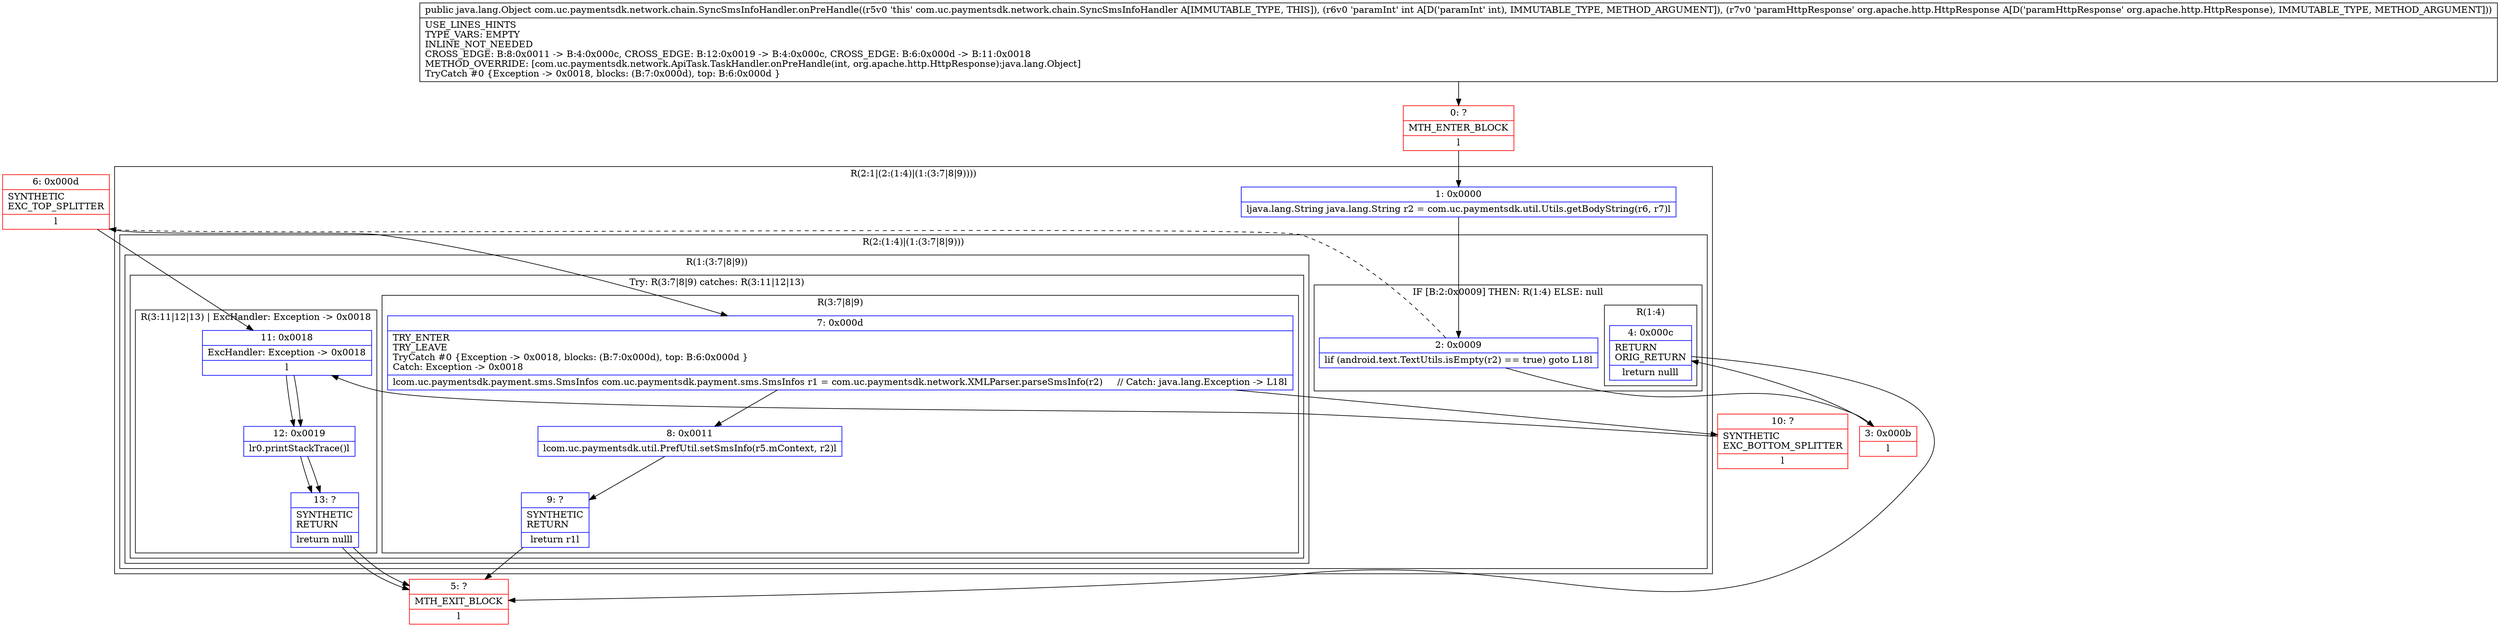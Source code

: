 digraph "CFG forcom.uc.paymentsdk.network.chain.SyncSmsInfoHandler.onPreHandle(ILorg\/apache\/http\/HttpResponse;)Ljava\/lang\/Object;" {
subgraph cluster_Region_1096305309 {
label = "R(2:1|(2:(1:4)|(1:(3:7|8|9))))";
node [shape=record,color=blue];
Node_1 [shape=record,label="{1\:\ 0x0000|ljava.lang.String java.lang.String r2 = com.uc.paymentsdk.util.Utils.getBodyString(r6, r7)l}"];
subgraph cluster_Region_198102845 {
label = "R(2:(1:4)|(1:(3:7|8|9)))";
node [shape=record,color=blue];
subgraph cluster_IfRegion_902118037 {
label = "IF [B:2:0x0009] THEN: R(1:4) ELSE: null";
node [shape=record,color=blue];
Node_2 [shape=record,label="{2\:\ 0x0009|lif (android.text.TextUtils.isEmpty(r2) == true) goto L18l}"];
subgraph cluster_Region_1568014921 {
label = "R(1:4)";
node [shape=record,color=blue];
Node_4 [shape=record,label="{4\:\ 0x000c|RETURN\lORIG_RETURN\l|lreturn nulll}"];
}
}
subgraph cluster_Region_952949085 {
label = "R(1:(3:7|8|9))";
node [shape=record,color=blue];
subgraph cluster_TryCatchRegion_257400296 {
label = "Try: R(3:7|8|9) catches: R(3:11|12|13)";
node [shape=record,color=blue];
subgraph cluster_Region_670191963 {
label = "R(3:7|8|9)";
node [shape=record,color=blue];
Node_7 [shape=record,label="{7\:\ 0x000d|TRY_ENTER\lTRY_LEAVE\lTryCatch #0 \{Exception \-\> 0x0018, blocks: (B:7:0x000d), top: B:6:0x000d \}\lCatch: Exception \-\> 0x0018\l|lcom.uc.paymentsdk.payment.sms.SmsInfos com.uc.paymentsdk.payment.sms.SmsInfos r1 = com.uc.paymentsdk.network.XMLParser.parseSmsInfo(r2)     \/\/ Catch: java.lang.Exception \-\> L18l}"];
Node_8 [shape=record,label="{8\:\ 0x0011|lcom.uc.paymentsdk.util.PrefUtil.setSmsInfo(r5.mContext, r2)l}"];
Node_9 [shape=record,label="{9\:\ ?|SYNTHETIC\lRETURN\l|lreturn r1l}"];
}
subgraph cluster_Region_1922894872 {
label = "R(3:11|12|13) | ExcHandler: Exception \-\> 0x0018\l";
node [shape=record,color=blue];
Node_11 [shape=record,label="{11\:\ 0x0018|ExcHandler: Exception \-\> 0x0018\l|l}"];
Node_12 [shape=record,label="{12\:\ 0x0019|lr0.printStackTrace()l}"];
Node_13 [shape=record,label="{13\:\ ?|SYNTHETIC\lRETURN\l|lreturn nulll}"];
}
}
}
}
}
subgraph cluster_Region_1922894872 {
label = "R(3:11|12|13) | ExcHandler: Exception \-\> 0x0018\l";
node [shape=record,color=blue];
Node_11 [shape=record,label="{11\:\ 0x0018|ExcHandler: Exception \-\> 0x0018\l|l}"];
Node_12 [shape=record,label="{12\:\ 0x0019|lr0.printStackTrace()l}"];
Node_13 [shape=record,label="{13\:\ ?|SYNTHETIC\lRETURN\l|lreturn nulll}"];
}
Node_0 [shape=record,color=red,label="{0\:\ ?|MTH_ENTER_BLOCK\l|l}"];
Node_3 [shape=record,color=red,label="{3\:\ 0x000b|l}"];
Node_5 [shape=record,color=red,label="{5\:\ ?|MTH_EXIT_BLOCK\l|l}"];
Node_6 [shape=record,color=red,label="{6\:\ 0x000d|SYNTHETIC\lEXC_TOP_SPLITTER\l|l}"];
Node_10 [shape=record,color=red,label="{10\:\ ?|SYNTHETIC\lEXC_BOTTOM_SPLITTER\l|l}"];
MethodNode[shape=record,label="{public java.lang.Object com.uc.paymentsdk.network.chain.SyncSmsInfoHandler.onPreHandle((r5v0 'this' com.uc.paymentsdk.network.chain.SyncSmsInfoHandler A[IMMUTABLE_TYPE, THIS]), (r6v0 'paramInt' int A[D('paramInt' int), IMMUTABLE_TYPE, METHOD_ARGUMENT]), (r7v0 'paramHttpResponse' org.apache.http.HttpResponse A[D('paramHttpResponse' org.apache.http.HttpResponse), IMMUTABLE_TYPE, METHOD_ARGUMENT]))  | USE_LINES_HINTS\lTYPE_VARS: EMPTY\lINLINE_NOT_NEEDED\lCROSS_EDGE: B:8:0x0011 \-\> B:4:0x000c, CROSS_EDGE: B:12:0x0019 \-\> B:4:0x000c, CROSS_EDGE: B:6:0x000d \-\> B:11:0x0018\lMETHOD_OVERRIDE: [com.uc.paymentsdk.network.ApiTask.TaskHandler.onPreHandle(int, org.apache.http.HttpResponse):java.lang.Object]\lTryCatch #0 \{Exception \-\> 0x0018, blocks: (B:7:0x000d), top: B:6:0x000d \}\l}"];
MethodNode -> Node_0;
Node_1 -> Node_2;
Node_2 -> Node_3;
Node_2 -> Node_6[style=dashed];
Node_4 -> Node_5;
Node_7 -> Node_8;
Node_7 -> Node_10;
Node_8 -> Node_9;
Node_9 -> Node_5;
Node_11 -> Node_12;
Node_12 -> Node_13;
Node_13 -> Node_5;
Node_11 -> Node_12;
Node_12 -> Node_13;
Node_13 -> Node_5;
Node_0 -> Node_1;
Node_3 -> Node_4;
Node_6 -> Node_7;
Node_6 -> Node_11;
Node_10 -> Node_11;
}

